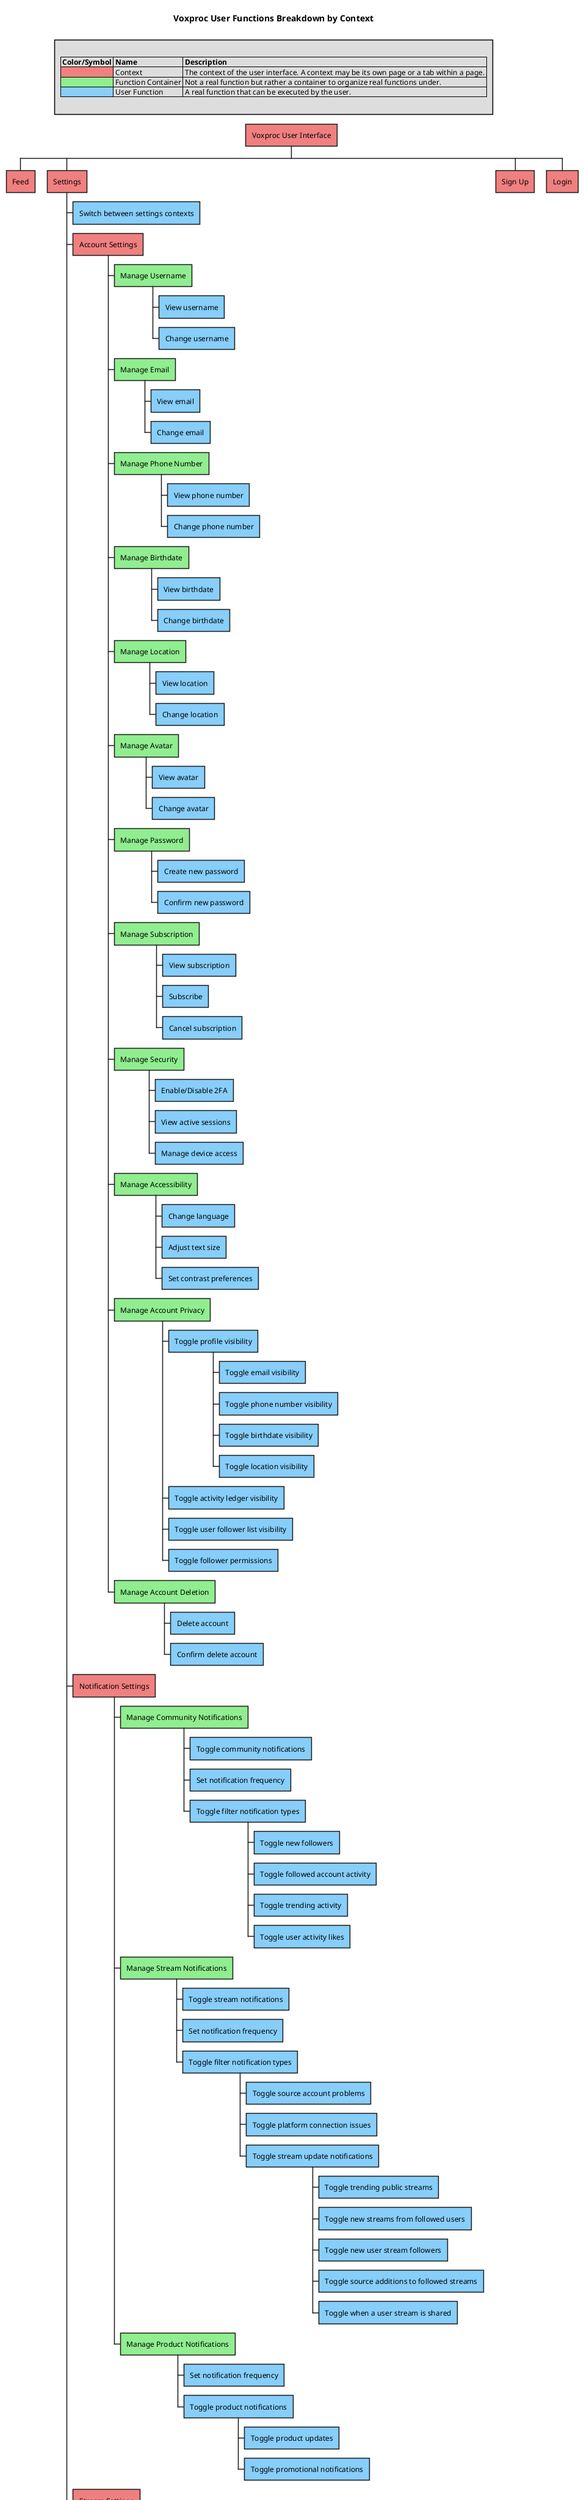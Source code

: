 @startwbs voxproc-user-functions

title Voxproc User Functions Breakdown by Context

legend top

  |= Color/Symbol |= Name |= Description |
  |<#LightCoral>| Context | The context of the user interface. A context may be its own page or a tab within a page. |
  |<#LightGreen>| Function Container | Not a real function but rather a container to organize real functions under. |
  |<#LightSkyBlue>| User Function | A real function that can be executed by the user. |
  
endlegend

*[#LightCoral] Voxproc User Interface

'--------------------FEED--------------------
**[#LightCoral] Feed

'--------------------SETTINGS--------------------
**[#LightCoral] Settings
***[#LightSkyBlue] Switch between settings contexts
'### ACCOUNT SETTINGS
***[#LightCoral] Account Settings
****[#LightGreen] Manage Username
*****[#LightSkyBlue] View username
*****[#LightSkyBlue] Change username
****[#LightGreen] Manage Email
*****[#LightSkyBlue] View email
*****[#LightSkyBlue] Change email
****[#LightGreen] Manage Phone Number
*****[#LightSkyBlue] View phone number
*****[#LightSkyBlue] Change phone number
****[#LightGreen] Manage Birthdate
*****[#LightSkyBlue] View birthdate
*****[#LightSkyBlue] Change birthdate
****[#LightGreen] Manage Location
*****[#LightSkyBlue] View location
*****[#LightSkyBlue] Change location
****[#LightGreen] Manage Avatar
*****[#LightSkyBlue] View avatar
*****[#LightSkyBlue] Change avatar
****[#LightGreen] Manage Password
*****[#LightSkyBlue] Create new password
*****[#LightSkyBlue] Confirm new password
****[#LightGreen] Manage Subscription
*****[#LightSkyBlue] View subscription
*****[#LightSkyBlue] Subscribe
*****[#LightSkyBlue] Cancel subscription
****[#LightGreen] Manage Security
*****[#LightSkyBlue] Enable/Disable 2FA
*****[#LightSkyBlue] View active sessions
*****[#LightSkyBlue] Manage device access
****[#LightGreen] Manage Accessibility
*****[#LightSkyBlue] Change language
*****[#LightSkyBlue] Adjust text size
*****[#LightSkyBlue] Set contrast preferences
****[#LightGreen] Manage Account Privacy
*****[#LightSkyBlue] Toggle profile visibility
******[#LightSkyBlue] Toggle email visibility
******[#LightSkyBlue] Toggle phone number visibility
******[#LightSkyBlue] Toggle birthdate visibility
******[#LightSkyBlue] Toggle location visibility
*****[#LightSkyBlue] Toggle activity ledger visibility
*****[#LightSkyBlue] Toggle user follower list visibility
*****[#LightSkyBlue] Toggle follower permissions
****[#LightGreen] Manage Account Deletion
*****[#LightSkyBlue] Delete account
*****[#LightSkyBlue] Confirm delete account
'### NOTIFICATION SETTINGS
***[#LightCoral] Notification Settings
****[#LightGreen] Manage Community Notifications
*****[#LightSkyBlue] Toggle community notifications
*****[#LightSkyBlue] Set notification frequency
*****[#LightSkyBlue] Toggle filter notification types
******[#LightSkyBlue] Toggle new followers
******[#LightSkyBlue] Toggle followed account activity
******[#LightSkyBlue] Toggle trending activity
******[#LightSkyBlue] Toggle user activity likes
'### STREAM SETTINGS
****[#LightGreen] Manage Stream Notifications
*****[#LightSkyBlue] Toggle stream notifications
*****[#LightSkyBlue] Set notification frequency
*****[#LightSkyBlue] Toggle filter notification types
******[#LightSkyBlue] Toggle source account problems
******[#LightSkyBlue] Toggle platform connection issues
******[#LightSkyBlue] Toggle stream update notifications
*******[#LightSkyBlue] Toggle trending public streams
*******[#LightSkyBlue] Toggle new streams from followed users
*******[#LightSkyBlue] Toggle new user stream followers
*******[#LightSkyBlue] Toggle source additions to followed streams
*******[#LightSkyBlue] Toggle when a user stream is shared
****[#LightGreen] Manage Product Notifications
*****[#LightSkyBlue] Set notification frequency
*****[#LightSkyBlue] Toggle product notifications
******[#LightSkyBlue] Toggle product updates
******[#LightSkyBlue] Toggle promotional notifications
***[#LightCoral] Stream Settings
****[#LightGreen] Manage Stream Identity
*****[#LightGreen] Manage Stream Name
******[#LightSkyBlue] View stream name
******[#LightSkyBlue] Change stream name
*****[#LightGreen] Manage Stream Description
******[#LightSkyBlue] View stream description
******[#LightSkyBlue] Change stream description
*****[#LightGreen] Manage Stream Tags
******[#LightSkyBlue] View stream tags
******[#LightSkyBlue] Add stream tag
******[#LightSkyBlue] Remove stream tag
*****[#LightGreen] Manage Stream Avatar
******[#LightSkyBlue] View stream avatar
******[#LightSkyBlue] Change stream avatar
****[#LightGreen] Manage Stream Sources
*****[#LightSkyBlue] View stream sources
*****[#LightSkyBlue] Add stream source
*****[#LightSkyBlue] Remove stream source
****[#LightGreen] Manage Stream Personality
*****[#LightSkyBlue] View stream personality
*****[#LightSkyBlue] Change stream personality
****[#LightGreen] Manage Stream Language
*****[#LightSkyBlue] View stream language
*****[#LightSkyBlue] Change stream language
****[#LightGreen] Manage Stream Flow
*****[#LightSkyBlue] View stream flow
*****[#LightSkyBlue] Change stream flow
****[#LightGreen] Manage Stream Sounds
*****[#LightSkyBlue] View stream sounds
*****[#LightSkyBlue] Change stream sounds
****[#LightGreen] Manage Queue
*****[#LightSkyBlue] View maximum queue size
*****[#LightSkyBlue] Change maximum queue size
'### COMMUNITY SETTINGS
***[#LightCoral] Community Settings

'--------------------SIGN UP--------------------
**[#LightCoral] Sign Up

'--------------------LOGIN--------------------
**[#LightCoral] Login

@endwbs

